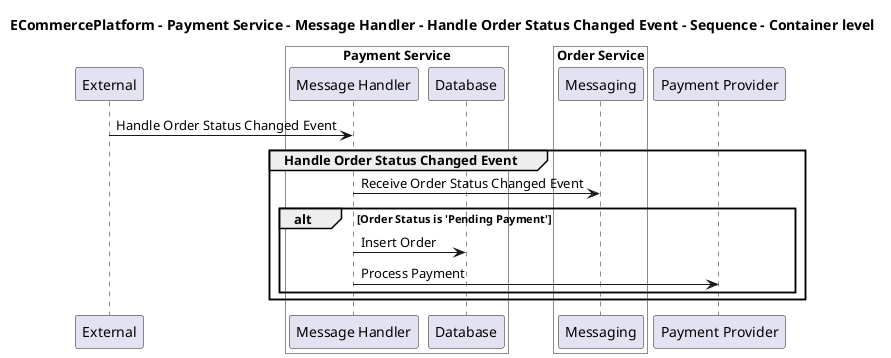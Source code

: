 @startuml

title ECommercePlatform - Payment Service - Message Handler - Handle Order Status Changed Event - Sequence - Container level

participant "External" as C4InterFlow.SoftwareSystems.ExternalSystem

box "Payment Service" #White
    participant "Message Handler" as ECommercePlatform.SoftwareSystems.PaymentService.Containers.MessageHandler
    participant "Database" as ECommercePlatform.SoftwareSystems.PaymentService.Containers.Database
end box


box "Order Service" #White
    participant "Messaging" as ECommercePlatform.SoftwareSystems.OrderService.Containers.Messaging
end box

participant "Payment Provider" as ECommercePlatform.SoftwareSystems.PaymentProvider

C4InterFlow.SoftwareSystems.ExternalSystem -> ECommercePlatform.SoftwareSystems.PaymentService.Containers.MessageHandler : Handle Order Status Changed Event
group Handle Order Status Changed Event
ECommercePlatform.SoftwareSystems.PaymentService.Containers.MessageHandler -> ECommercePlatform.SoftwareSystems.OrderService.Containers.Messaging : Receive Order Status Changed Event
alt Order Status is 'Pending Payment'
ECommercePlatform.SoftwareSystems.PaymentService.Containers.MessageHandler -> ECommercePlatform.SoftwareSystems.PaymentService.Containers.Database : Insert Order
ECommercePlatform.SoftwareSystems.PaymentService.Containers.MessageHandler -> ECommercePlatform.SoftwareSystems.PaymentProvider : Process Payment
end
end


@enduml
